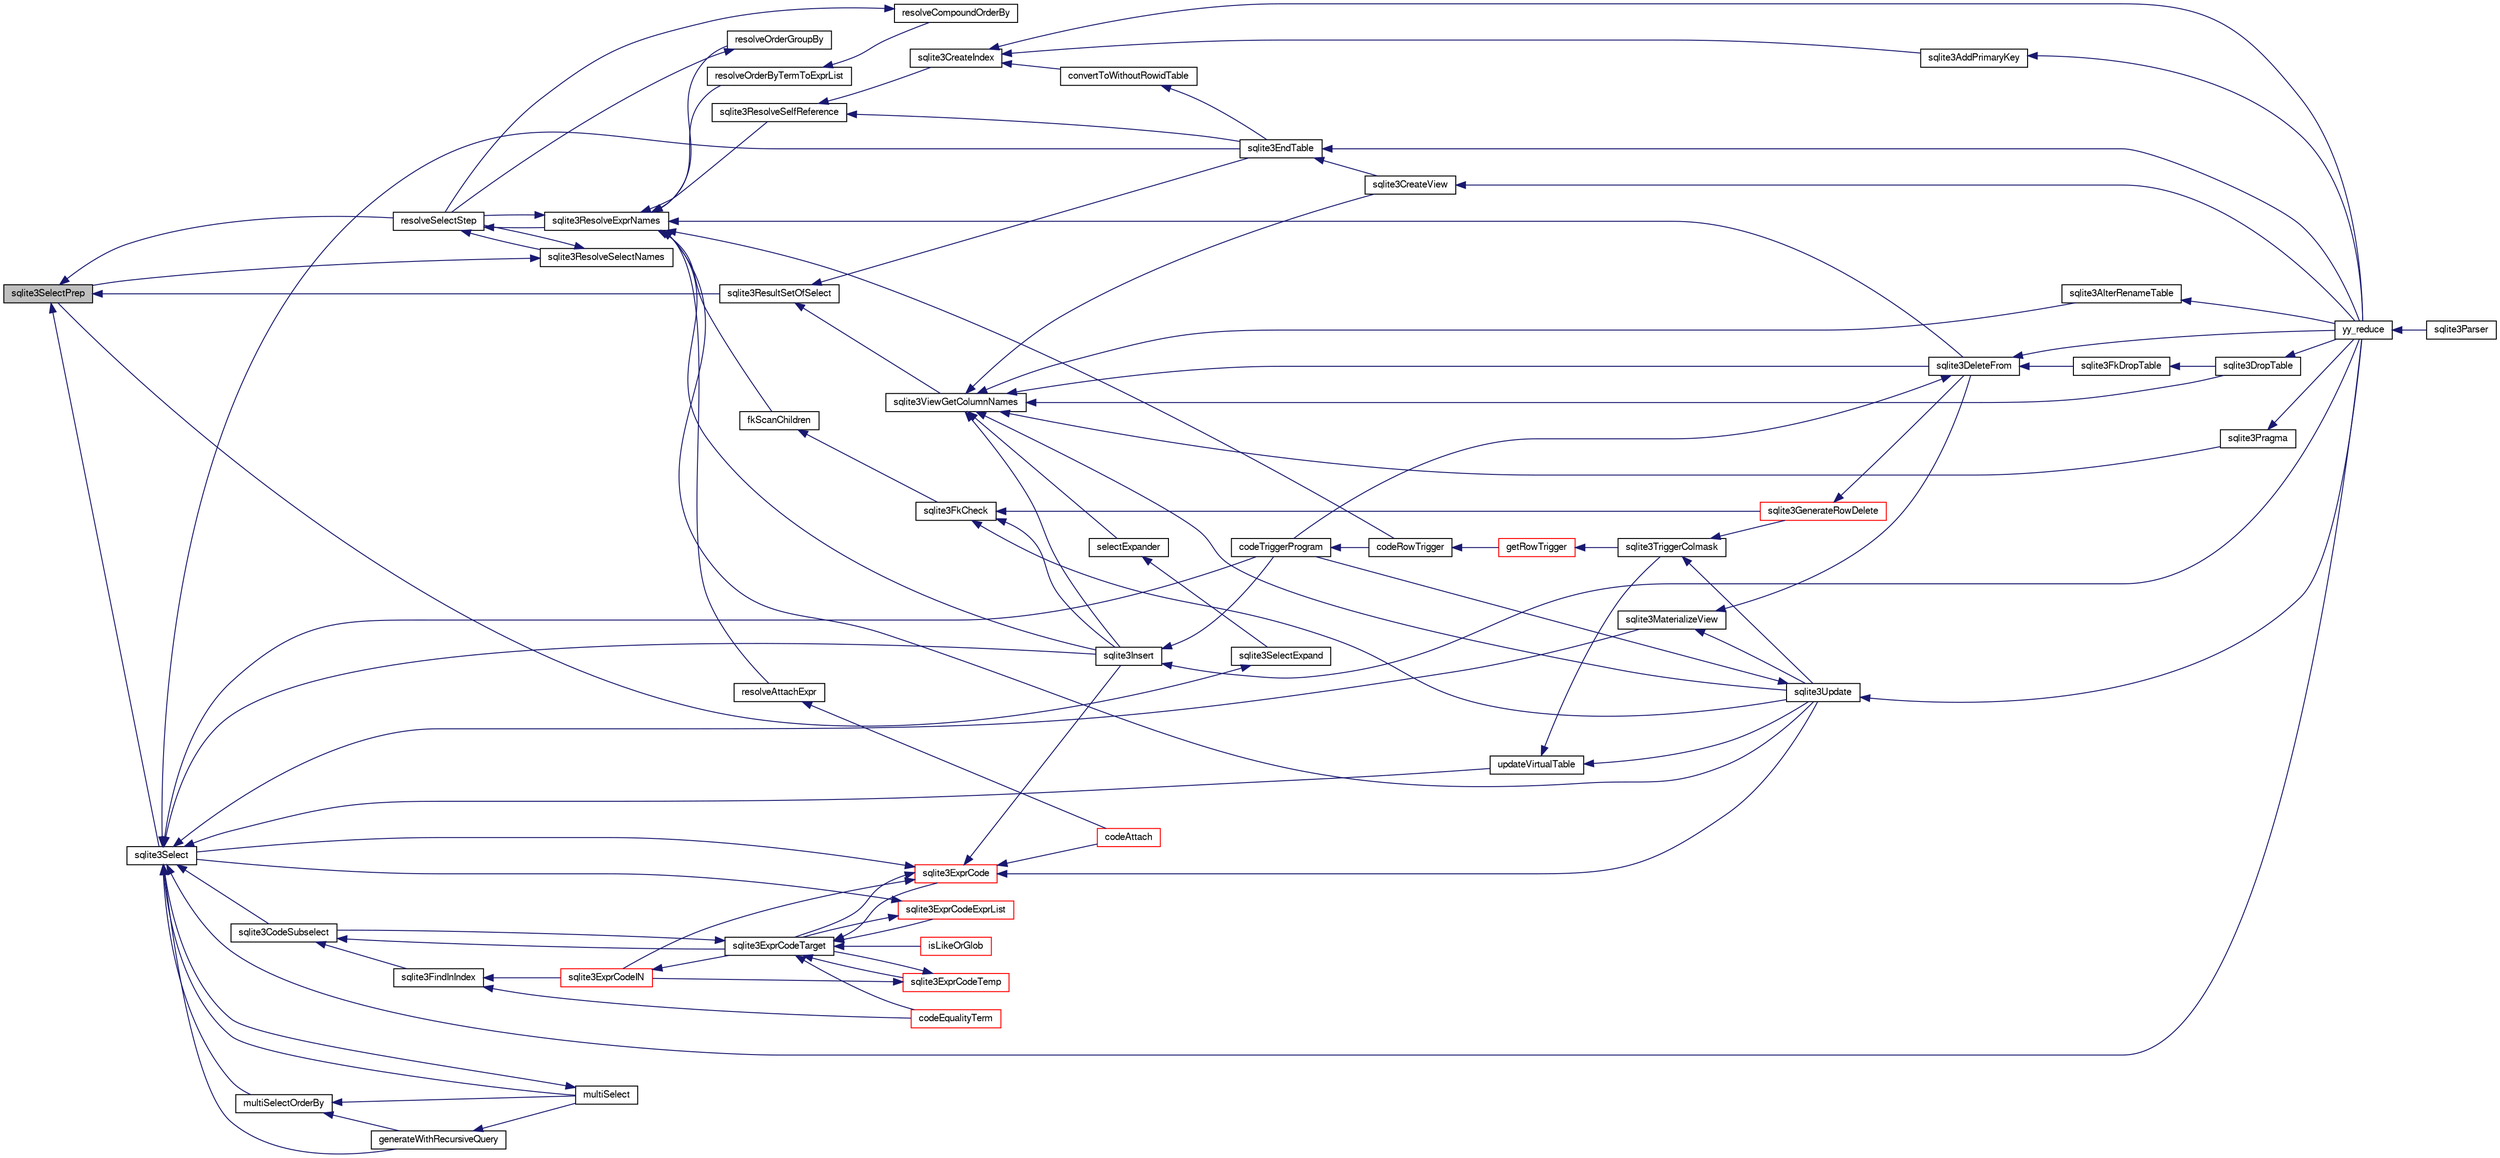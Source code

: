 digraph "sqlite3SelectPrep"
{
  edge [fontname="FreeSans",fontsize="10",labelfontname="FreeSans",labelfontsize="10"];
  node [fontname="FreeSans",fontsize="10",shape=record];
  rankdir="LR";
  Node700758 [label="sqlite3SelectPrep",height=0.2,width=0.4,color="black", fillcolor="grey75", style="filled", fontcolor="black"];
  Node700758 -> Node700759 [dir="back",color="midnightblue",fontsize="10",style="solid",fontname="FreeSans"];
  Node700759 [label="resolveSelectStep",height=0.2,width=0.4,color="black", fillcolor="white", style="filled",URL="$sqlite3_8c.html#a0b9015a9e505c63fd104dcbad672c814"];
  Node700759 -> Node700760 [dir="back",color="midnightblue",fontsize="10",style="solid",fontname="FreeSans"];
  Node700760 [label="sqlite3ResolveExprNames",height=0.2,width=0.4,color="black", fillcolor="white", style="filled",URL="$sqlite3_8c.html#a537cf717a3f847807d3a3fd65da636ad"];
  Node700760 -> Node700761 [dir="back",color="midnightblue",fontsize="10",style="solid",fontname="FreeSans"];
  Node700761 [label="resolveOrderByTermToExprList",height=0.2,width=0.4,color="black", fillcolor="white", style="filled",URL="$sqlite3_8c.html#ac7f7eabdc769257622ad90aac3e02fe6"];
  Node700761 -> Node700762 [dir="back",color="midnightblue",fontsize="10",style="solid",fontname="FreeSans"];
  Node700762 [label="resolveCompoundOrderBy",height=0.2,width=0.4,color="black", fillcolor="white", style="filled",URL="$sqlite3_8c.html#a462c5aa49cfd6aad6a92fa60ddefc569"];
  Node700762 -> Node700759 [dir="back",color="midnightblue",fontsize="10",style="solid",fontname="FreeSans"];
  Node700760 -> Node700763 [dir="back",color="midnightblue",fontsize="10",style="solid",fontname="FreeSans"];
  Node700763 [label="resolveOrderGroupBy",height=0.2,width=0.4,color="black", fillcolor="white", style="filled",URL="$sqlite3_8c.html#a4dc8ed6177a5de887eae1010992e3d00"];
  Node700763 -> Node700759 [dir="back",color="midnightblue",fontsize="10",style="solid",fontname="FreeSans"];
  Node700760 -> Node700759 [dir="back",color="midnightblue",fontsize="10",style="solid",fontname="FreeSans"];
  Node700760 -> Node700764 [dir="back",color="midnightblue",fontsize="10",style="solid",fontname="FreeSans"];
  Node700764 [label="sqlite3ResolveSelfReference",height=0.2,width=0.4,color="black", fillcolor="white", style="filled",URL="$sqlite3_8c.html#ab524095a849de78f8728167d19336094"];
  Node700764 -> Node700765 [dir="back",color="midnightblue",fontsize="10",style="solid",fontname="FreeSans"];
  Node700765 [label="sqlite3EndTable",height=0.2,width=0.4,color="black", fillcolor="white", style="filled",URL="$sqlite3_8c.html#a7b5f2c66c0f0b6f819d970ca389768b0"];
  Node700765 -> Node700766 [dir="back",color="midnightblue",fontsize="10",style="solid",fontname="FreeSans"];
  Node700766 [label="sqlite3CreateView",height=0.2,width=0.4,color="black", fillcolor="white", style="filled",URL="$sqlite3_8c.html#a9d85cb00ff71dee5cd9a019503a6982e"];
  Node700766 -> Node700767 [dir="back",color="midnightblue",fontsize="10",style="solid",fontname="FreeSans"];
  Node700767 [label="yy_reduce",height=0.2,width=0.4,color="black", fillcolor="white", style="filled",URL="$sqlite3_8c.html#a7c419a9b25711c666a9a2449ef377f14"];
  Node700767 -> Node700768 [dir="back",color="midnightblue",fontsize="10",style="solid",fontname="FreeSans"];
  Node700768 [label="sqlite3Parser",height=0.2,width=0.4,color="black", fillcolor="white", style="filled",URL="$sqlite3_8c.html#a0327d71a5fabe0b6a343d78a2602e72a"];
  Node700765 -> Node700767 [dir="back",color="midnightblue",fontsize="10",style="solid",fontname="FreeSans"];
  Node700764 -> Node700769 [dir="back",color="midnightblue",fontsize="10",style="solid",fontname="FreeSans"];
  Node700769 [label="sqlite3CreateIndex",height=0.2,width=0.4,color="black", fillcolor="white", style="filled",URL="$sqlite3_8c.html#a8dbe5e590ab6c58a8c45f34f7c81e825"];
  Node700769 -> Node700770 [dir="back",color="midnightblue",fontsize="10",style="solid",fontname="FreeSans"];
  Node700770 [label="sqlite3AddPrimaryKey",height=0.2,width=0.4,color="black", fillcolor="white", style="filled",URL="$sqlite3_8c.html#af2b0672c3379d2a7d927d210ae0ade62"];
  Node700770 -> Node700767 [dir="back",color="midnightblue",fontsize="10",style="solid",fontname="FreeSans"];
  Node700769 -> Node700771 [dir="back",color="midnightblue",fontsize="10",style="solid",fontname="FreeSans"];
  Node700771 [label="convertToWithoutRowidTable",height=0.2,width=0.4,color="black", fillcolor="white", style="filled",URL="$sqlite3_8c.html#a0d41effc4e4a0ba740429a08f6747313"];
  Node700771 -> Node700765 [dir="back",color="midnightblue",fontsize="10",style="solid",fontname="FreeSans"];
  Node700769 -> Node700767 [dir="back",color="midnightblue",fontsize="10",style="solid",fontname="FreeSans"];
  Node700760 -> Node700772 [dir="back",color="midnightblue",fontsize="10",style="solid",fontname="FreeSans"];
  Node700772 [label="resolveAttachExpr",height=0.2,width=0.4,color="black", fillcolor="white", style="filled",URL="$sqlite3_8c.html#a2b0ae2ee3fae38ccc805f582a9ce38f5"];
  Node700772 -> Node700773 [dir="back",color="midnightblue",fontsize="10",style="solid",fontname="FreeSans"];
  Node700773 [label="codeAttach",height=0.2,width=0.4,color="red", fillcolor="white", style="filled",URL="$sqlite3_8c.html#ade4e9e30d828a19c191fdcb098676d5b"];
  Node700760 -> Node700776 [dir="back",color="midnightblue",fontsize="10",style="solid",fontname="FreeSans"];
  Node700776 [label="sqlite3DeleteFrom",height=0.2,width=0.4,color="black", fillcolor="white", style="filled",URL="$sqlite3_8c.html#ab9b4b45349188b49eabb23f94608a091"];
  Node700776 -> Node700777 [dir="back",color="midnightblue",fontsize="10",style="solid",fontname="FreeSans"];
  Node700777 [label="sqlite3FkDropTable",height=0.2,width=0.4,color="black", fillcolor="white", style="filled",URL="$sqlite3_8c.html#a1218c6fc74e89152ceaa4760e82f5ef9"];
  Node700777 -> Node700778 [dir="back",color="midnightblue",fontsize="10",style="solid",fontname="FreeSans"];
  Node700778 [label="sqlite3DropTable",height=0.2,width=0.4,color="black", fillcolor="white", style="filled",URL="$sqlite3_8c.html#a5534f77364b5568783c0e50db3c9defb"];
  Node700778 -> Node700767 [dir="back",color="midnightblue",fontsize="10",style="solid",fontname="FreeSans"];
  Node700776 -> Node700779 [dir="back",color="midnightblue",fontsize="10",style="solid",fontname="FreeSans"];
  Node700779 [label="codeTriggerProgram",height=0.2,width=0.4,color="black", fillcolor="white", style="filled",URL="$sqlite3_8c.html#a120801f59d9281d201d2ff4b2606836e"];
  Node700779 -> Node700780 [dir="back",color="midnightblue",fontsize="10",style="solid",fontname="FreeSans"];
  Node700780 [label="codeRowTrigger",height=0.2,width=0.4,color="black", fillcolor="white", style="filled",URL="$sqlite3_8c.html#a463cea5aaaf388b560b206570a0022fc"];
  Node700780 -> Node700781 [dir="back",color="midnightblue",fontsize="10",style="solid",fontname="FreeSans"];
  Node700781 [label="getRowTrigger",height=0.2,width=0.4,color="red", fillcolor="white", style="filled",URL="$sqlite3_8c.html#a69626ef20b540d1a2b19cf56f3f45689"];
  Node700781 -> Node700789 [dir="back",color="midnightblue",fontsize="10",style="solid",fontname="FreeSans"];
  Node700789 [label="sqlite3TriggerColmask",height=0.2,width=0.4,color="black", fillcolor="white", style="filled",URL="$sqlite3_8c.html#acace8e99e37ae5e84ea03c65e820c540"];
  Node700789 -> Node700784 [dir="back",color="midnightblue",fontsize="10",style="solid",fontname="FreeSans"];
  Node700784 [label="sqlite3GenerateRowDelete",height=0.2,width=0.4,color="red", fillcolor="white", style="filled",URL="$sqlite3_8c.html#a2c76cbf3027fc18fdbb8cb4cd96b77d9"];
  Node700784 -> Node700776 [dir="back",color="midnightblue",fontsize="10",style="solid",fontname="FreeSans"];
  Node700789 -> Node700787 [dir="back",color="midnightblue",fontsize="10",style="solid",fontname="FreeSans"];
  Node700787 [label="sqlite3Update",height=0.2,width=0.4,color="black", fillcolor="white", style="filled",URL="$sqlite3_8c.html#ac5aa67c46e8cc8174566fabe6809fafa"];
  Node700787 -> Node700779 [dir="back",color="midnightblue",fontsize="10",style="solid",fontname="FreeSans"];
  Node700787 -> Node700767 [dir="back",color="midnightblue",fontsize="10",style="solid",fontname="FreeSans"];
  Node700776 -> Node700767 [dir="back",color="midnightblue",fontsize="10",style="solid",fontname="FreeSans"];
  Node700760 -> Node700790 [dir="back",color="midnightblue",fontsize="10",style="solid",fontname="FreeSans"];
  Node700790 [label="fkScanChildren",height=0.2,width=0.4,color="black", fillcolor="white", style="filled",URL="$sqlite3_8c.html#a67c9dcb484336b3155e7a82a037d4691"];
  Node700790 -> Node700791 [dir="back",color="midnightblue",fontsize="10",style="solid",fontname="FreeSans"];
  Node700791 [label="sqlite3FkCheck",height=0.2,width=0.4,color="black", fillcolor="white", style="filled",URL="$sqlite3_8c.html#aa38fb76c7d6f48f19772877a41703b92"];
  Node700791 -> Node700784 [dir="back",color="midnightblue",fontsize="10",style="solid",fontname="FreeSans"];
  Node700791 -> Node700786 [dir="back",color="midnightblue",fontsize="10",style="solid",fontname="FreeSans"];
  Node700786 [label="sqlite3Insert",height=0.2,width=0.4,color="black", fillcolor="white", style="filled",URL="$sqlite3_8c.html#a5b17c9c2000bae6bdff8e6be48d7dc2b"];
  Node700786 -> Node700779 [dir="back",color="midnightblue",fontsize="10",style="solid",fontname="FreeSans"];
  Node700786 -> Node700767 [dir="back",color="midnightblue",fontsize="10",style="solid",fontname="FreeSans"];
  Node700791 -> Node700787 [dir="back",color="midnightblue",fontsize="10",style="solid",fontname="FreeSans"];
  Node700760 -> Node700786 [dir="back",color="midnightblue",fontsize="10",style="solid",fontname="FreeSans"];
  Node700760 -> Node700780 [dir="back",color="midnightblue",fontsize="10",style="solid",fontname="FreeSans"];
  Node700760 -> Node700787 [dir="back",color="midnightblue",fontsize="10",style="solid",fontname="FreeSans"];
  Node700759 -> Node700792 [dir="back",color="midnightblue",fontsize="10",style="solid",fontname="FreeSans"];
  Node700792 [label="sqlite3ResolveSelectNames",height=0.2,width=0.4,color="black", fillcolor="white", style="filled",URL="$sqlite3_8c.html#a0cf10c480643b1ab9eaa02056a400734"];
  Node700792 -> Node700759 [dir="back",color="midnightblue",fontsize="10",style="solid",fontname="FreeSans"];
  Node700792 -> Node700758 [dir="back",color="midnightblue",fontsize="10",style="solid",fontname="FreeSans"];
  Node700758 -> Node700793 [dir="back",color="midnightblue",fontsize="10",style="solid",fontname="FreeSans"];
  Node700793 [label="sqlite3ResultSetOfSelect",height=0.2,width=0.4,color="black", fillcolor="white", style="filled",URL="$sqlite3_8c.html#ade35a86757654a36498d74152aa2fda8"];
  Node700793 -> Node700765 [dir="back",color="midnightblue",fontsize="10",style="solid",fontname="FreeSans"];
  Node700793 -> Node700794 [dir="back",color="midnightblue",fontsize="10",style="solid",fontname="FreeSans"];
  Node700794 [label="sqlite3ViewGetColumnNames",height=0.2,width=0.4,color="black", fillcolor="white", style="filled",URL="$sqlite3_8c.html#aebc7cd8d9e2bd174ae0a60363d3f6ce8"];
  Node700794 -> Node700795 [dir="back",color="midnightblue",fontsize="10",style="solid",fontname="FreeSans"];
  Node700795 [label="sqlite3AlterRenameTable",height=0.2,width=0.4,color="black", fillcolor="white", style="filled",URL="$sqlite3_8c.html#aa5cfdb507ff74e559f2efb0318c96d2c"];
  Node700795 -> Node700767 [dir="back",color="midnightblue",fontsize="10",style="solid",fontname="FreeSans"];
  Node700794 -> Node700766 [dir="back",color="midnightblue",fontsize="10",style="solid",fontname="FreeSans"];
  Node700794 -> Node700778 [dir="back",color="midnightblue",fontsize="10",style="solid",fontname="FreeSans"];
  Node700794 -> Node700776 [dir="back",color="midnightblue",fontsize="10",style="solid",fontname="FreeSans"];
  Node700794 -> Node700786 [dir="back",color="midnightblue",fontsize="10",style="solid",fontname="FreeSans"];
  Node700794 -> Node700796 [dir="back",color="midnightblue",fontsize="10",style="solid",fontname="FreeSans"];
  Node700796 [label="sqlite3Pragma",height=0.2,width=0.4,color="black", fillcolor="white", style="filled",URL="$sqlite3_8c.html#a111391370f58f8e6a6eca51fd34d62ed"];
  Node700796 -> Node700767 [dir="back",color="midnightblue",fontsize="10",style="solid",fontname="FreeSans"];
  Node700794 -> Node700797 [dir="back",color="midnightblue",fontsize="10",style="solid",fontname="FreeSans"];
  Node700797 [label="selectExpander",height=0.2,width=0.4,color="black", fillcolor="white", style="filled",URL="$sqlite3_8c.html#abee977318fbf74531340c6e41b0ca953"];
  Node700797 -> Node700798 [dir="back",color="midnightblue",fontsize="10",style="solid",fontname="FreeSans"];
  Node700798 [label="sqlite3SelectExpand",height=0.2,width=0.4,color="black", fillcolor="white", style="filled",URL="$sqlite3_8c.html#ae55acd1d8219505e629c2148950fa3de"];
  Node700798 -> Node700758 [dir="back",color="midnightblue",fontsize="10",style="solid",fontname="FreeSans"];
  Node700794 -> Node700787 [dir="back",color="midnightblue",fontsize="10",style="solid",fontname="FreeSans"];
  Node700758 -> Node700799 [dir="back",color="midnightblue",fontsize="10",style="solid",fontname="FreeSans"];
  Node700799 [label="sqlite3Select",height=0.2,width=0.4,color="black", fillcolor="white", style="filled",URL="$sqlite3_8c.html#a2465ee8c956209ba4b272477b7c21a45"];
  Node700799 -> Node700800 [dir="back",color="midnightblue",fontsize="10",style="solid",fontname="FreeSans"];
  Node700800 [label="sqlite3CodeSubselect",height=0.2,width=0.4,color="black", fillcolor="white", style="filled",URL="$sqlite3_8c.html#aa69b46d2204a1d1b110107a1be12ee0c"];
  Node700800 -> Node700801 [dir="back",color="midnightblue",fontsize="10",style="solid",fontname="FreeSans"];
  Node700801 [label="sqlite3FindInIndex",height=0.2,width=0.4,color="black", fillcolor="white", style="filled",URL="$sqlite3_8c.html#af7d8c56ab0231f44bb5f87b3fafeffb2"];
  Node700801 -> Node700802 [dir="back",color="midnightblue",fontsize="10",style="solid",fontname="FreeSans"];
  Node700802 [label="sqlite3ExprCodeIN",height=0.2,width=0.4,color="red", fillcolor="white", style="filled",URL="$sqlite3_8c.html#ad9cf4f5b5ffb90c24a4a0900c8626193"];
  Node700802 -> Node700803 [dir="back",color="midnightblue",fontsize="10",style="solid",fontname="FreeSans"];
  Node700803 [label="sqlite3ExprCodeTarget",height=0.2,width=0.4,color="black", fillcolor="white", style="filled",URL="$sqlite3_8c.html#a4f308397a0a3ed299ed31aaa1ae2a293"];
  Node700803 -> Node700800 [dir="back",color="midnightblue",fontsize="10",style="solid",fontname="FreeSans"];
  Node700803 -> Node700804 [dir="back",color="midnightblue",fontsize="10",style="solid",fontname="FreeSans"];
  Node700804 [label="sqlite3ExprCodeTemp",height=0.2,width=0.4,color="red", fillcolor="white", style="filled",URL="$sqlite3_8c.html#a3bc5c1ccb3c5851847e2aeb4a84ae1fc"];
  Node700804 -> Node700802 [dir="back",color="midnightblue",fontsize="10",style="solid",fontname="FreeSans"];
  Node700804 -> Node700803 [dir="back",color="midnightblue",fontsize="10",style="solid",fontname="FreeSans"];
  Node700803 -> Node700817 [dir="back",color="midnightblue",fontsize="10",style="solid",fontname="FreeSans"];
  Node700817 [label="sqlite3ExprCode",height=0.2,width=0.4,color="red", fillcolor="white", style="filled",URL="$sqlite3_8c.html#a75f270fb0b111b86924cca4ea507b417"];
  Node700817 -> Node700802 [dir="back",color="midnightblue",fontsize="10",style="solid",fontname="FreeSans"];
  Node700817 -> Node700803 [dir="back",color="midnightblue",fontsize="10",style="solid",fontname="FreeSans"];
  Node700817 -> Node700773 [dir="back",color="midnightblue",fontsize="10",style="solid",fontname="FreeSans"];
  Node700817 -> Node700786 [dir="back",color="midnightblue",fontsize="10",style="solid",fontname="FreeSans"];
  Node700817 -> Node700799 [dir="back",color="midnightblue",fontsize="10",style="solid",fontname="FreeSans"];
  Node700817 -> Node700787 [dir="back",color="midnightblue",fontsize="10",style="solid",fontname="FreeSans"];
  Node700803 -> Node700826 [dir="back",color="midnightblue",fontsize="10",style="solid",fontname="FreeSans"];
  Node700826 [label="sqlite3ExprCodeExprList",height=0.2,width=0.4,color="red", fillcolor="white", style="filled",URL="$sqlite3_8c.html#a05b2b3dc3de7565de24eb3a2ff4e9566"];
  Node700826 -> Node700803 [dir="back",color="midnightblue",fontsize="10",style="solid",fontname="FreeSans"];
  Node700826 -> Node700799 [dir="back",color="midnightblue",fontsize="10",style="solid",fontname="FreeSans"];
  Node700803 -> Node700829 [dir="back",color="midnightblue",fontsize="10",style="solid",fontname="FreeSans"];
  Node700829 [label="isLikeOrGlob",height=0.2,width=0.4,color="red", fillcolor="white", style="filled",URL="$sqlite3_8c.html#a6c38e495198bf8976f68d1a6ebd74a50"];
  Node700803 -> Node700838 [dir="back",color="midnightblue",fontsize="10",style="solid",fontname="FreeSans"];
  Node700838 [label="codeEqualityTerm",height=0.2,width=0.4,color="red", fillcolor="white", style="filled",URL="$sqlite3_8c.html#ad88a57073f031452c9843e97f15acc47"];
  Node700801 -> Node700838 [dir="back",color="midnightblue",fontsize="10",style="solid",fontname="FreeSans"];
  Node700800 -> Node700803 [dir="back",color="midnightblue",fontsize="10",style="solid",fontname="FreeSans"];
  Node700799 -> Node700765 [dir="back",color="midnightblue",fontsize="10",style="solid",fontname="FreeSans"];
  Node700799 -> Node700840 [dir="back",color="midnightblue",fontsize="10",style="solid",fontname="FreeSans"];
  Node700840 [label="sqlite3MaterializeView",height=0.2,width=0.4,color="black", fillcolor="white", style="filled",URL="$sqlite3_8c.html#a4557984b0b75f998fb0c3f231c9b1def"];
  Node700840 -> Node700776 [dir="back",color="midnightblue",fontsize="10",style="solid",fontname="FreeSans"];
  Node700840 -> Node700787 [dir="back",color="midnightblue",fontsize="10",style="solid",fontname="FreeSans"];
  Node700799 -> Node700786 [dir="back",color="midnightblue",fontsize="10",style="solid",fontname="FreeSans"];
  Node700799 -> Node700822 [dir="back",color="midnightblue",fontsize="10",style="solid",fontname="FreeSans"];
  Node700822 [label="generateWithRecursiveQuery",height=0.2,width=0.4,color="black", fillcolor="white", style="filled",URL="$sqlite3_8c.html#ade2c3663fa9c3b9676507984b9483942"];
  Node700822 -> Node700823 [dir="back",color="midnightblue",fontsize="10",style="solid",fontname="FreeSans"];
  Node700823 [label="multiSelect",height=0.2,width=0.4,color="black", fillcolor="white", style="filled",URL="$sqlite3_8c.html#a6456c61f3d9b2389738753cedfa24fa7"];
  Node700823 -> Node700799 [dir="back",color="midnightblue",fontsize="10",style="solid",fontname="FreeSans"];
  Node700799 -> Node700823 [dir="back",color="midnightblue",fontsize="10",style="solid",fontname="FreeSans"];
  Node700799 -> Node700824 [dir="back",color="midnightblue",fontsize="10",style="solid",fontname="FreeSans"];
  Node700824 [label="multiSelectOrderBy",height=0.2,width=0.4,color="black", fillcolor="white", style="filled",URL="$sqlite3_8c.html#afcdb8488c6f4dfdadaf9f04bca35b808"];
  Node700824 -> Node700822 [dir="back",color="midnightblue",fontsize="10",style="solid",fontname="FreeSans"];
  Node700824 -> Node700823 [dir="back",color="midnightblue",fontsize="10",style="solid",fontname="FreeSans"];
  Node700799 -> Node700779 [dir="back",color="midnightblue",fontsize="10",style="solid",fontname="FreeSans"];
  Node700799 -> Node700841 [dir="back",color="midnightblue",fontsize="10",style="solid",fontname="FreeSans"];
  Node700841 [label="updateVirtualTable",height=0.2,width=0.4,color="black", fillcolor="white", style="filled",URL="$sqlite3_8c.html#a740220531db9293c39a2cdd7da3f74e1"];
  Node700841 -> Node700789 [dir="back",color="midnightblue",fontsize="10",style="solid",fontname="FreeSans"];
  Node700841 -> Node700787 [dir="back",color="midnightblue",fontsize="10",style="solid",fontname="FreeSans"];
  Node700799 -> Node700767 [dir="back",color="midnightblue",fontsize="10",style="solid",fontname="FreeSans"];
}
